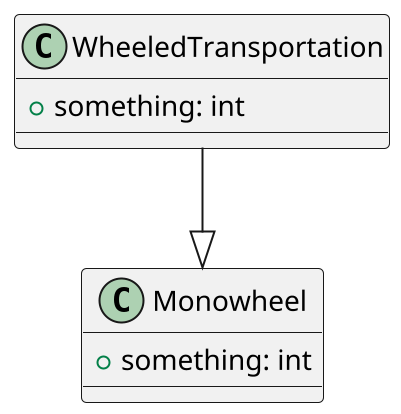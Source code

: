 @startuml Hello world
scale 2
class WheeledTransportation {
    +something: int
}

class Monowheel {
    +something: int
}

WheeledTransportation --|> Monowheel

@enduml